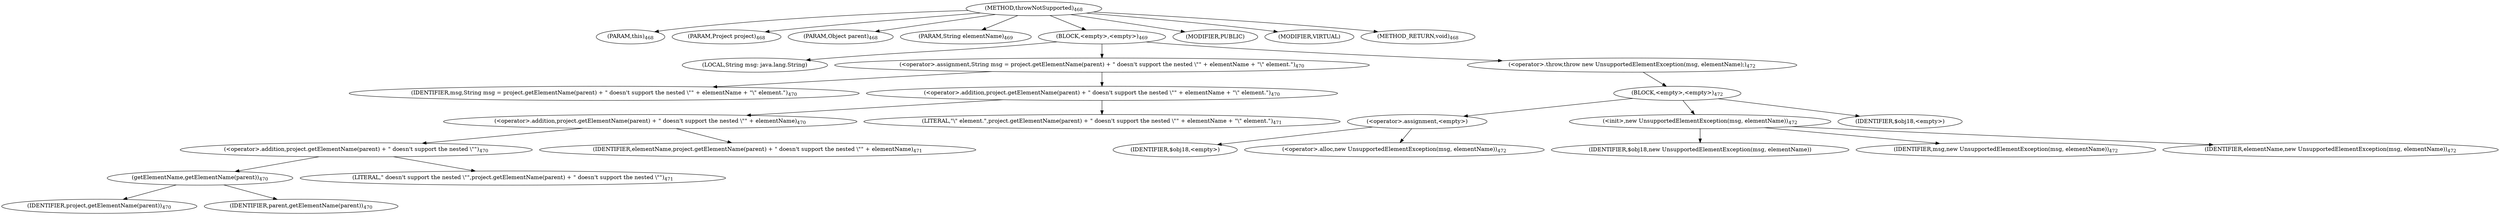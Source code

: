 digraph "throwNotSupported" {  
"1144" [label = <(METHOD,throwNotSupported)<SUB>468</SUB>> ]
"1145" [label = <(PARAM,this)<SUB>468</SUB>> ]
"1146" [label = <(PARAM,Project project)<SUB>468</SUB>> ]
"1147" [label = <(PARAM,Object parent)<SUB>468</SUB>> ]
"1148" [label = <(PARAM,String elementName)<SUB>469</SUB>> ]
"1149" [label = <(BLOCK,&lt;empty&gt;,&lt;empty&gt;)<SUB>469</SUB>> ]
"1150" [label = <(LOCAL,String msg: java.lang.String)> ]
"1151" [label = <(&lt;operator&gt;.assignment,String msg = project.getElementName(parent) + &quot; doesn't support the nested \&quot;&quot; + elementName + &quot;\&quot; element.&quot;)<SUB>470</SUB>> ]
"1152" [label = <(IDENTIFIER,msg,String msg = project.getElementName(parent) + &quot; doesn't support the nested \&quot;&quot; + elementName + &quot;\&quot; element.&quot;)<SUB>470</SUB>> ]
"1153" [label = <(&lt;operator&gt;.addition,project.getElementName(parent) + &quot; doesn't support the nested \&quot;&quot; + elementName + &quot;\&quot; element.&quot;)<SUB>470</SUB>> ]
"1154" [label = <(&lt;operator&gt;.addition,project.getElementName(parent) + &quot; doesn't support the nested \&quot;&quot; + elementName)<SUB>470</SUB>> ]
"1155" [label = <(&lt;operator&gt;.addition,project.getElementName(parent) + &quot; doesn't support the nested \&quot;&quot;)<SUB>470</SUB>> ]
"1156" [label = <(getElementName,getElementName(parent))<SUB>470</SUB>> ]
"1157" [label = <(IDENTIFIER,project,getElementName(parent))<SUB>470</SUB>> ]
"1158" [label = <(IDENTIFIER,parent,getElementName(parent))<SUB>470</SUB>> ]
"1159" [label = <(LITERAL,&quot; doesn't support the nested \&quot;&quot;,project.getElementName(parent) + &quot; doesn't support the nested \&quot;&quot;)<SUB>471</SUB>> ]
"1160" [label = <(IDENTIFIER,elementName,project.getElementName(parent) + &quot; doesn't support the nested \&quot;&quot; + elementName)<SUB>471</SUB>> ]
"1161" [label = <(LITERAL,&quot;\&quot; element.&quot;,project.getElementName(parent) + &quot; doesn't support the nested \&quot;&quot; + elementName + &quot;\&quot; element.&quot;)<SUB>471</SUB>> ]
"1162" [label = <(&lt;operator&gt;.throw,throw new UnsupportedElementException(msg, elementName);)<SUB>472</SUB>> ]
"1163" [label = <(BLOCK,&lt;empty&gt;,&lt;empty&gt;)<SUB>472</SUB>> ]
"1164" [label = <(&lt;operator&gt;.assignment,&lt;empty&gt;)> ]
"1165" [label = <(IDENTIFIER,$obj18,&lt;empty&gt;)> ]
"1166" [label = <(&lt;operator&gt;.alloc,new UnsupportedElementException(msg, elementName))<SUB>472</SUB>> ]
"1167" [label = <(&lt;init&gt;,new UnsupportedElementException(msg, elementName))<SUB>472</SUB>> ]
"1168" [label = <(IDENTIFIER,$obj18,new UnsupportedElementException(msg, elementName))> ]
"1169" [label = <(IDENTIFIER,msg,new UnsupportedElementException(msg, elementName))<SUB>472</SUB>> ]
"1170" [label = <(IDENTIFIER,elementName,new UnsupportedElementException(msg, elementName))<SUB>472</SUB>> ]
"1171" [label = <(IDENTIFIER,$obj18,&lt;empty&gt;)> ]
"1172" [label = <(MODIFIER,PUBLIC)> ]
"1173" [label = <(MODIFIER,VIRTUAL)> ]
"1174" [label = <(METHOD_RETURN,void)<SUB>468</SUB>> ]
  "1144" -> "1145" 
  "1144" -> "1146" 
  "1144" -> "1147" 
  "1144" -> "1148" 
  "1144" -> "1149" 
  "1144" -> "1172" 
  "1144" -> "1173" 
  "1144" -> "1174" 
  "1149" -> "1150" 
  "1149" -> "1151" 
  "1149" -> "1162" 
  "1151" -> "1152" 
  "1151" -> "1153" 
  "1153" -> "1154" 
  "1153" -> "1161" 
  "1154" -> "1155" 
  "1154" -> "1160" 
  "1155" -> "1156" 
  "1155" -> "1159" 
  "1156" -> "1157" 
  "1156" -> "1158" 
  "1162" -> "1163" 
  "1163" -> "1164" 
  "1163" -> "1167" 
  "1163" -> "1171" 
  "1164" -> "1165" 
  "1164" -> "1166" 
  "1167" -> "1168" 
  "1167" -> "1169" 
  "1167" -> "1170" 
}
